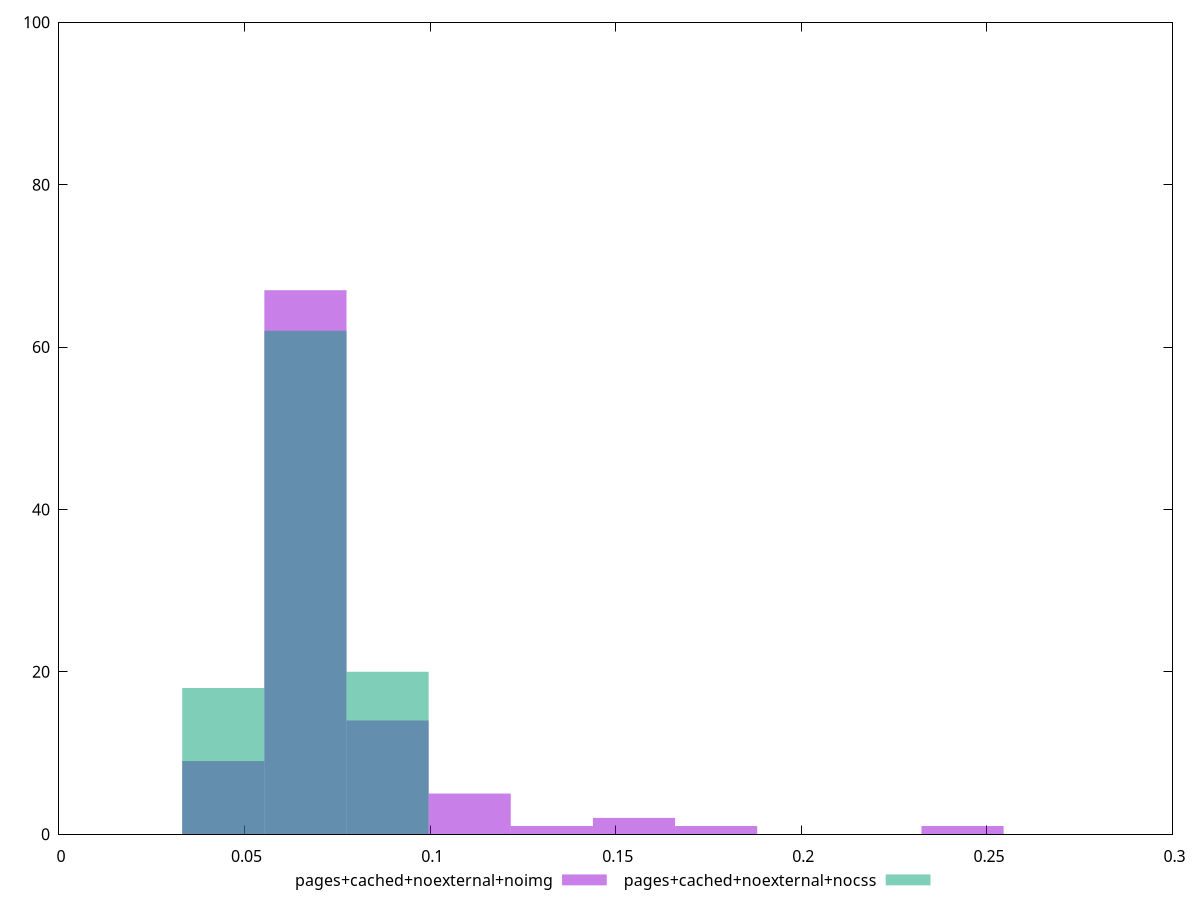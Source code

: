 reset
set terminal svg size 640, 500 enhanced background rgb 'white'
set output "report_00007_2020-12-11T15:55:29.892Z/network-rtt/comparison/histogram/8_vs_9.svg"

$pagesCachedNoexternalNoimg <<EOF
0.0663913696072134 67
0.044260913071475595 9
0.11065228267868898 5
0.08852182614295119 14
0.17704365228590238 1
0.15491319575016457 2
0.1327827392144268 1
0.24343502189311578 1
EOF

$pagesCachedNoexternalNocss <<EOF
0.044260913071475595 18
0.08852182614295119 20
0.0663913696072134 62
EOF

set key outside below
set boxwidth 0.022130456535737798
set yrange [0:100]
set style fill transparent solid 0.5 noborder

plot \
  $pagesCachedNoexternalNoimg title "pages+cached+noexternal+noimg" with boxes, \
  $pagesCachedNoexternalNocss title "pages+cached+noexternal+nocss" with boxes, \


reset